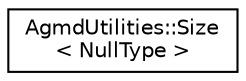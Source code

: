 digraph "Graphical Class Hierarchy"
{
  edge [fontname="Helvetica",fontsize="10",labelfontname="Helvetica",labelfontsize="10"];
  node [fontname="Helvetica",fontsize="10",shape=record];
  rankdir="LR";
  Node1 [label="AgmdUtilities::Size\l\< NullType \>",height=0.2,width=0.4,color="black", fillcolor="white", style="filled",URL="$struct_agmd_utilities_1_1_size_3_01_null_type_01_4.html"];
}
